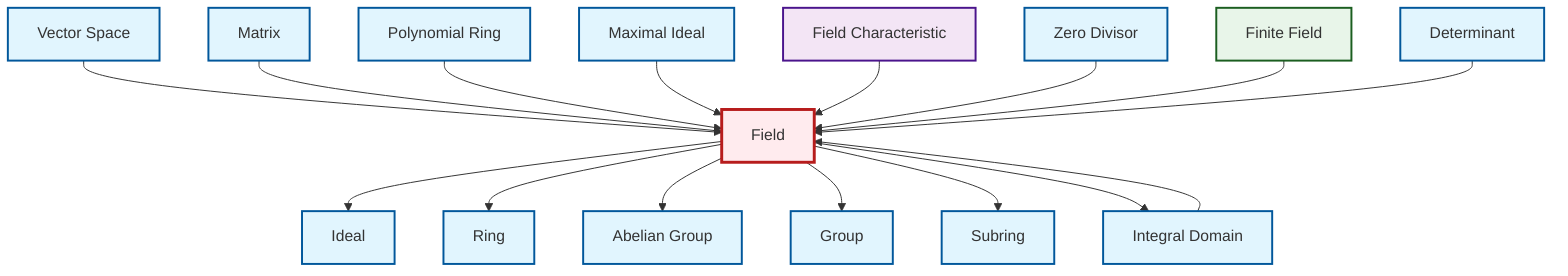 graph TD
    classDef definition fill:#e1f5fe,stroke:#01579b,stroke-width:2px
    classDef theorem fill:#f3e5f5,stroke:#4a148c,stroke-width:2px
    classDef axiom fill:#fff3e0,stroke:#e65100,stroke-width:2px
    classDef example fill:#e8f5e9,stroke:#1b5e20,stroke-width:2px
    classDef current fill:#ffebee,stroke:#b71c1c,stroke-width:3px
    def-group["Group"]:::definition
    def-zero-divisor["Zero Divisor"]:::definition
    def-subring["Subring"]:::definition
    def-maximal-ideal["Maximal Ideal"]:::definition
    def-polynomial-ring["Polynomial Ring"]:::definition
    def-ring["Ring"]:::definition
    def-vector-space["Vector Space"]:::definition
    def-matrix["Matrix"]:::definition
    def-abelian-group["Abelian Group"]:::definition
    ex-finite-field["Finite Field"]:::example
    def-field["Field"]:::definition
    def-ideal["Ideal"]:::definition
    def-integral-domain["Integral Domain"]:::definition
    thm-field-characteristic["Field Characteristic"]:::theorem
    def-determinant["Determinant"]:::definition
    def-field --> def-ideal
    def-integral-domain --> def-field
    def-vector-space --> def-field
    def-field --> def-ring
    def-matrix --> def-field
    def-polynomial-ring --> def-field
    def-field --> def-abelian-group
    def-field --> def-group
    def-maximal-ideal --> def-field
    thm-field-characteristic --> def-field
    def-zero-divisor --> def-field
    ex-finite-field --> def-field
    def-determinant --> def-field
    def-field --> def-subring
    def-field --> def-integral-domain
    class def-field current